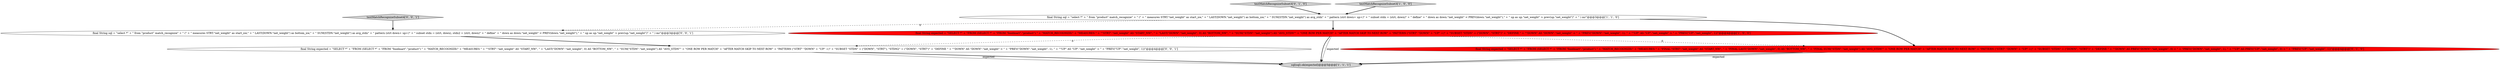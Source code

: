 digraph {
5 [style = filled, label = "testMatchRecognizeSubset3['0', '1', '0']", fillcolor = lightgray, shape = diamond image = "AAA0AAABBB2BBB"];
1 [style = filled, label = "sql(sql).ok(expected)@@@5@@@['1', '1', '1']", fillcolor = lightgray, shape = ellipse image = "AAA0AAABBB1BBB"];
0 [style = filled, label = "final String expected = \"SELECT *\" + \"FROM (SELECT *\" + \"FROM \"foodmart\".\"product\") \" + \"MATCH_RECOGNIZE(\" + \"MEASURES \" + \"\"STRT\".\"net_weight\" AS \"START_NW\", \" + \"LAST(\"DOWN\".\"net_weight\", 0) AS \"BOTTOM_NW\", \" + \"SUM(\"STDN\".\"net_weight\") AS \"AVG_STDN\"\" + \"ONE ROW PER MATCH\" + \"AFTER MATCH SKIP TO NEXT ROW\" + \"PATTERN (\"STRT\" \"DOWN\" + \"UP\" +)\" + \"SUBSET \"STDN\" = (\"DOWN\", \"STRT\")\" + \"DEFINE \" + \"\"DOWN\" AS \"DOWN\".\"net_weight\" < \" + \"PREV(\"DOWN\".\"net_weight\", 1), \" + \"\"UP\" AS \"UP\".\"net_weight\" > \" + \"PREV(\"UP\".\"net_weight\", 1))\"@@@4@@@['1', '0', '0']", fillcolor = red, shape = ellipse image = "AAA1AAABBB1BBB"];
6 [style = filled, label = "final String sql = \"select *\" + \" from \"product\" match_recognize\" + \" (\" + \" measures STRT.\"net_weight\" as start_nw,\" + \" LAST(DOWN.\"net_weight\") as bottom_nw,\" + \" SUM(STDN.\"net_weight\") as avg_stdn\" + \" pattern (strt down+ up+)\" + \" subset stdn = (strt, down), stdn2 = (strt, down)\" + \" define\" + \" down as down.\"net_weight\" < PREV(down.\"net_weight\"),\" + \" up as up.\"net_weight\" > prev(up.\"net_weight\")\" + \" ) mr\"@@@3@@@['0', '0', '1']", fillcolor = white, shape = ellipse image = "AAA0AAABBB3BBB"];
3 [style = filled, label = "testMatchRecognizeSubset3['1', '0', '0']", fillcolor = lightgray, shape = diamond image = "AAA0AAABBB1BBB"];
7 [style = filled, label = "testMatchRecognizeSubset4['0', '0', '1']", fillcolor = lightgray, shape = diamond image = "AAA0AAABBB3BBB"];
8 [style = filled, label = "final String expected = \"SELECT *\" + \"FROM (SELECT *\" + \"FROM \"foodmart\".\"product\") \" + \"MATCH_RECOGNIZE(\" + \"MEASURES \" + \"\"STRT\".\"net_weight\" AS \"START_NW\", \" + \"LAST(\"DOWN\".\"net_weight\", 0) AS \"BOTTOM_NW\", \" + \"SUM(\"STDN\".\"net_weight\") AS \"AVG_STDN\"\" + \"ONE ROW PER MATCH\" + \"AFTER MATCH SKIP TO NEXT ROW\" + \"PATTERN (\"STRT\" \"DOWN\" + \"UP\" +)\" + \"SUBSET \"STDN\" = (\"DOWN\", \"STRT\"), \"STDN2\" = (\"DOWN\", \"STRT\")\" + \"DEFINE \" + \"\"DOWN\" AS \"DOWN\".\"net_weight\" < \" + \"PREV(\"DOWN\".\"net_weight\", 1), \" + \"\"UP\" AS \"UP\".\"net_weight\" > \" + \"PREV(\"UP\".\"net_weight\", 1))\"@@@4@@@['0', '0', '1']", fillcolor = white, shape = ellipse image = "AAA0AAABBB3BBB"];
4 [style = filled, label = "final String expected = \"SELECT *\" + \"FROM (SELECT *\" + \"FROM \"foodmart\".\"product\") \" + \"MATCH_RECOGNIZE(\" + \"MEASURES \" + \"FINAL \"STRT\".\"net_weight\" AS \"START_NW\", \" + \"FINAL LAST(\"DOWN\".\"net_weight\", 0) AS \"BOTTOM_NW\", \" + \"FINAL SUM(\"STDN\".\"net_weight\") AS \"AVG_STDN\"\" + \"ONE ROW PER MATCH\" + \"AFTER MATCH SKIP TO NEXT ROW\" + \"PATTERN (\"STRT\" \"DOWN\" + \"UP\" +)\" + \"SUBSET \"STDN\" = (\"DOWN\", \"STRT\")\" + \"DEFINE \" + \"\"DOWN\" AS PREV(\"DOWN\".\"net_weight\", 0) < \" + \"PREV(\"DOWN\".\"net_weight\", 1), \" + \"\"UP\" AS PREV(\"UP\".\"net_weight\", 0) > \" + \"PREV(\"UP\".\"net_weight\", 1))\"@@@4@@@['0', '1', '0']", fillcolor = red, shape = ellipse image = "AAA1AAABBB2BBB"];
2 [style = filled, label = "final String sql = \"select *\" + \" from \"product\" match_recognize\" + \" (\" + \" measures STRT.\"net_weight\" as start_nw,\" + \" LAST(DOWN.\"net_weight\") as bottom_nw,\" + \" SUM(STDN.\"net_weight\") as avg_stdn\" + \" pattern (strt down+ up+)\" + \" subset stdn = (strt, down)\" + \" define\" + \" down as down.\"net_weight\" < PREV(down.\"net_weight\"),\" + \" up as up.\"net_weight\" > prev(up.\"net_weight\")\" + \" ) mr\"@@@3@@@['1', '1', '0']", fillcolor = white, shape = ellipse image = "AAA0AAABBB1BBB"];
0->1 [style = solid, label="expected"];
8->1 [style = bold, label=""];
0->8 [style = dashed, label="0"];
8->1 [style = solid, label="expected"];
5->2 [style = bold, label=""];
4->1 [style = bold, label=""];
2->0 [style = bold, label=""];
7->6 [style = bold, label=""];
0->4 [style = dashed, label="0"];
4->1 [style = solid, label="expected"];
3->2 [style = bold, label=""];
2->4 [style = bold, label=""];
0->1 [style = bold, label=""];
6->8 [style = bold, label=""];
2->6 [style = dashed, label="0"];
}
